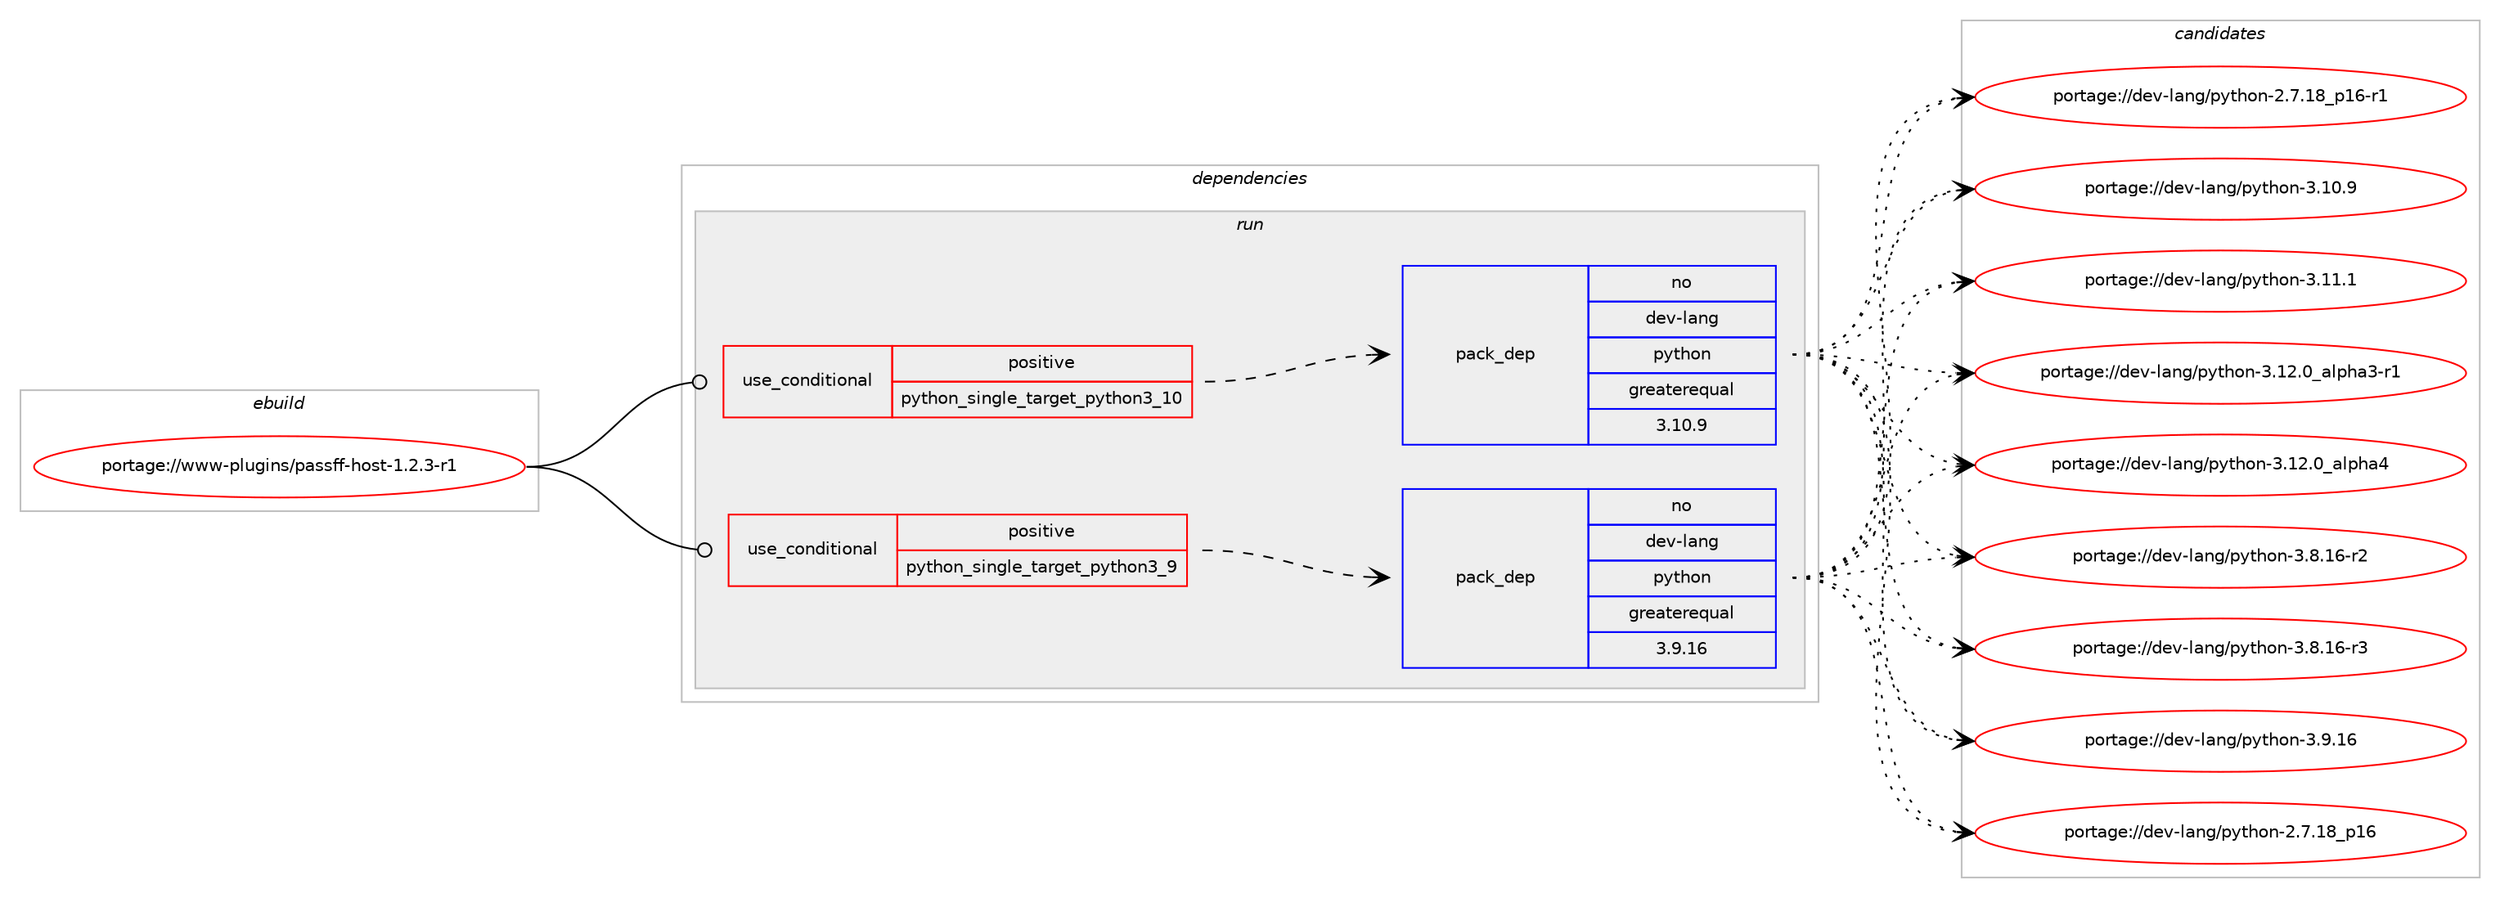 digraph prolog {

# *************
# Graph options
# *************

newrank=true;
concentrate=true;
compound=true;
graph [rankdir=LR,fontname=Helvetica,fontsize=10,ranksep=1.5];#, ranksep=2.5, nodesep=0.2];
edge  [arrowhead=vee];
node  [fontname=Helvetica,fontsize=10];

# **********
# The ebuild
# **********

subgraph cluster_leftcol {
color=gray;
rank=same;
label=<<i>ebuild</i>>;
id [label="portage://www-plugins/passff-host-1.2.3-r1", color=red, width=4, href="../www-plugins/passff-host-1.2.3-r1.svg"];
}

# ****************
# The dependencies
# ****************

subgraph cluster_midcol {
color=gray;
label=<<i>dependencies</i>>;
subgraph cluster_compile {
fillcolor="#eeeeee";
style=filled;
label=<<i>compile</i>>;
}
subgraph cluster_compileandrun {
fillcolor="#eeeeee";
style=filled;
label=<<i>compile and run</i>>;
}
subgraph cluster_run {
fillcolor="#eeeeee";
style=filled;
label=<<i>run</i>>;
subgraph cond5178 {
dependency8242 [label=<<TABLE BORDER="0" CELLBORDER="1" CELLSPACING="0" CELLPADDING="4"><TR><TD ROWSPAN="3" CELLPADDING="10">use_conditional</TD></TR><TR><TD>positive</TD></TR><TR><TD>python_single_target_python3_10</TD></TR></TABLE>>, shape=none, color=red];
subgraph pack2950 {
dependency8243 [label=<<TABLE BORDER="0" CELLBORDER="1" CELLSPACING="0" CELLPADDING="4" WIDTH="220"><TR><TD ROWSPAN="6" CELLPADDING="30">pack_dep</TD></TR><TR><TD WIDTH="110">no</TD></TR><TR><TD>dev-lang</TD></TR><TR><TD>python</TD></TR><TR><TD>greaterequal</TD></TR><TR><TD>3.10.9</TD></TR></TABLE>>, shape=none, color=blue];
}
dependency8242:e -> dependency8243:w [weight=20,style="dashed",arrowhead="vee"];
}
id:e -> dependency8242:w [weight=20,style="solid",arrowhead="odot"];
subgraph cond5179 {
dependency8244 [label=<<TABLE BORDER="0" CELLBORDER="1" CELLSPACING="0" CELLPADDING="4"><TR><TD ROWSPAN="3" CELLPADDING="10">use_conditional</TD></TR><TR><TD>positive</TD></TR><TR><TD>python_single_target_python3_9</TD></TR></TABLE>>, shape=none, color=red];
subgraph pack2951 {
dependency8245 [label=<<TABLE BORDER="0" CELLBORDER="1" CELLSPACING="0" CELLPADDING="4" WIDTH="220"><TR><TD ROWSPAN="6" CELLPADDING="30">pack_dep</TD></TR><TR><TD WIDTH="110">no</TD></TR><TR><TD>dev-lang</TD></TR><TR><TD>python</TD></TR><TR><TD>greaterequal</TD></TR><TR><TD>3.9.16</TD></TR></TABLE>>, shape=none, color=blue];
}
dependency8244:e -> dependency8245:w [weight=20,style="dashed",arrowhead="vee"];
}
id:e -> dependency8244:w [weight=20,style="solid",arrowhead="odot"];
# *** BEGIN UNKNOWN DEPENDENCY TYPE (TODO) ***
# id -> package_dependency(portage://www-plugins/passff-host-1.2.3-r1,run,no,app-crypt,pinentry,none,[,,],[],[])
# *** END UNKNOWN DEPENDENCY TYPE (TODO) ***

}
}

# **************
# The candidates
# **************

subgraph cluster_choices {
rank=same;
color=gray;
label=<<i>candidates</i>>;

subgraph choice2950 {
color=black;
nodesep=1;
choice10010111845108971101034711212111610411111045504655464956951124954 [label="portage://dev-lang/python-2.7.18_p16", color=red, width=4,href="../dev-lang/python-2.7.18_p16.svg"];
choice100101118451089711010347112121116104111110455046554649569511249544511449 [label="portage://dev-lang/python-2.7.18_p16-r1", color=red, width=4,href="../dev-lang/python-2.7.18_p16-r1.svg"];
choice10010111845108971101034711212111610411111045514649484657 [label="portage://dev-lang/python-3.10.9", color=red, width=4,href="../dev-lang/python-3.10.9.svg"];
choice10010111845108971101034711212111610411111045514649494649 [label="portage://dev-lang/python-3.11.1", color=red, width=4,href="../dev-lang/python-3.11.1.svg"];
choice10010111845108971101034711212111610411111045514649504648959710811210497514511449 [label="portage://dev-lang/python-3.12.0_alpha3-r1", color=red, width=4,href="../dev-lang/python-3.12.0_alpha3-r1.svg"];
choice1001011184510897110103471121211161041111104551464950464895971081121049752 [label="portage://dev-lang/python-3.12.0_alpha4", color=red, width=4,href="../dev-lang/python-3.12.0_alpha4.svg"];
choice100101118451089711010347112121116104111110455146564649544511450 [label="portage://dev-lang/python-3.8.16-r2", color=red, width=4,href="../dev-lang/python-3.8.16-r2.svg"];
choice100101118451089711010347112121116104111110455146564649544511451 [label="portage://dev-lang/python-3.8.16-r3", color=red, width=4,href="../dev-lang/python-3.8.16-r3.svg"];
choice10010111845108971101034711212111610411111045514657464954 [label="portage://dev-lang/python-3.9.16", color=red, width=4,href="../dev-lang/python-3.9.16.svg"];
dependency8243:e -> choice10010111845108971101034711212111610411111045504655464956951124954:w [style=dotted,weight="100"];
dependency8243:e -> choice100101118451089711010347112121116104111110455046554649569511249544511449:w [style=dotted,weight="100"];
dependency8243:e -> choice10010111845108971101034711212111610411111045514649484657:w [style=dotted,weight="100"];
dependency8243:e -> choice10010111845108971101034711212111610411111045514649494649:w [style=dotted,weight="100"];
dependency8243:e -> choice10010111845108971101034711212111610411111045514649504648959710811210497514511449:w [style=dotted,weight="100"];
dependency8243:e -> choice1001011184510897110103471121211161041111104551464950464895971081121049752:w [style=dotted,weight="100"];
dependency8243:e -> choice100101118451089711010347112121116104111110455146564649544511450:w [style=dotted,weight="100"];
dependency8243:e -> choice100101118451089711010347112121116104111110455146564649544511451:w [style=dotted,weight="100"];
dependency8243:e -> choice10010111845108971101034711212111610411111045514657464954:w [style=dotted,weight="100"];
}
subgraph choice2951 {
color=black;
nodesep=1;
choice10010111845108971101034711212111610411111045504655464956951124954 [label="portage://dev-lang/python-2.7.18_p16", color=red, width=4,href="../dev-lang/python-2.7.18_p16.svg"];
choice100101118451089711010347112121116104111110455046554649569511249544511449 [label="portage://dev-lang/python-2.7.18_p16-r1", color=red, width=4,href="../dev-lang/python-2.7.18_p16-r1.svg"];
choice10010111845108971101034711212111610411111045514649484657 [label="portage://dev-lang/python-3.10.9", color=red, width=4,href="../dev-lang/python-3.10.9.svg"];
choice10010111845108971101034711212111610411111045514649494649 [label="portage://dev-lang/python-3.11.1", color=red, width=4,href="../dev-lang/python-3.11.1.svg"];
choice10010111845108971101034711212111610411111045514649504648959710811210497514511449 [label="portage://dev-lang/python-3.12.0_alpha3-r1", color=red, width=4,href="../dev-lang/python-3.12.0_alpha3-r1.svg"];
choice1001011184510897110103471121211161041111104551464950464895971081121049752 [label="portage://dev-lang/python-3.12.0_alpha4", color=red, width=4,href="../dev-lang/python-3.12.0_alpha4.svg"];
choice100101118451089711010347112121116104111110455146564649544511450 [label="portage://dev-lang/python-3.8.16-r2", color=red, width=4,href="../dev-lang/python-3.8.16-r2.svg"];
choice100101118451089711010347112121116104111110455146564649544511451 [label="portage://dev-lang/python-3.8.16-r3", color=red, width=4,href="../dev-lang/python-3.8.16-r3.svg"];
choice10010111845108971101034711212111610411111045514657464954 [label="portage://dev-lang/python-3.9.16", color=red, width=4,href="../dev-lang/python-3.9.16.svg"];
dependency8245:e -> choice10010111845108971101034711212111610411111045504655464956951124954:w [style=dotted,weight="100"];
dependency8245:e -> choice100101118451089711010347112121116104111110455046554649569511249544511449:w [style=dotted,weight="100"];
dependency8245:e -> choice10010111845108971101034711212111610411111045514649484657:w [style=dotted,weight="100"];
dependency8245:e -> choice10010111845108971101034711212111610411111045514649494649:w [style=dotted,weight="100"];
dependency8245:e -> choice10010111845108971101034711212111610411111045514649504648959710811210497514511449:w [style=dotted,weight="100"];
dependency8245:e -> choice1001011184510897110103471121211161041111104551464950464895971081121049752:w [style=dotted,weight="100"];
dependency8245:e -> choice100101118451089711010347112121116104111110455146564649544511450:w [style=dotted,weight="100"];
dependency8245:e -> choice100101118451089711010347112121116104111110455146564649544511451:w [style=dotted,weight="100"];
dependency8245:e -> choice10010111845108971101034711212111610411111045514657464954:w [style=dotted,weight="100"];
}
}

}
